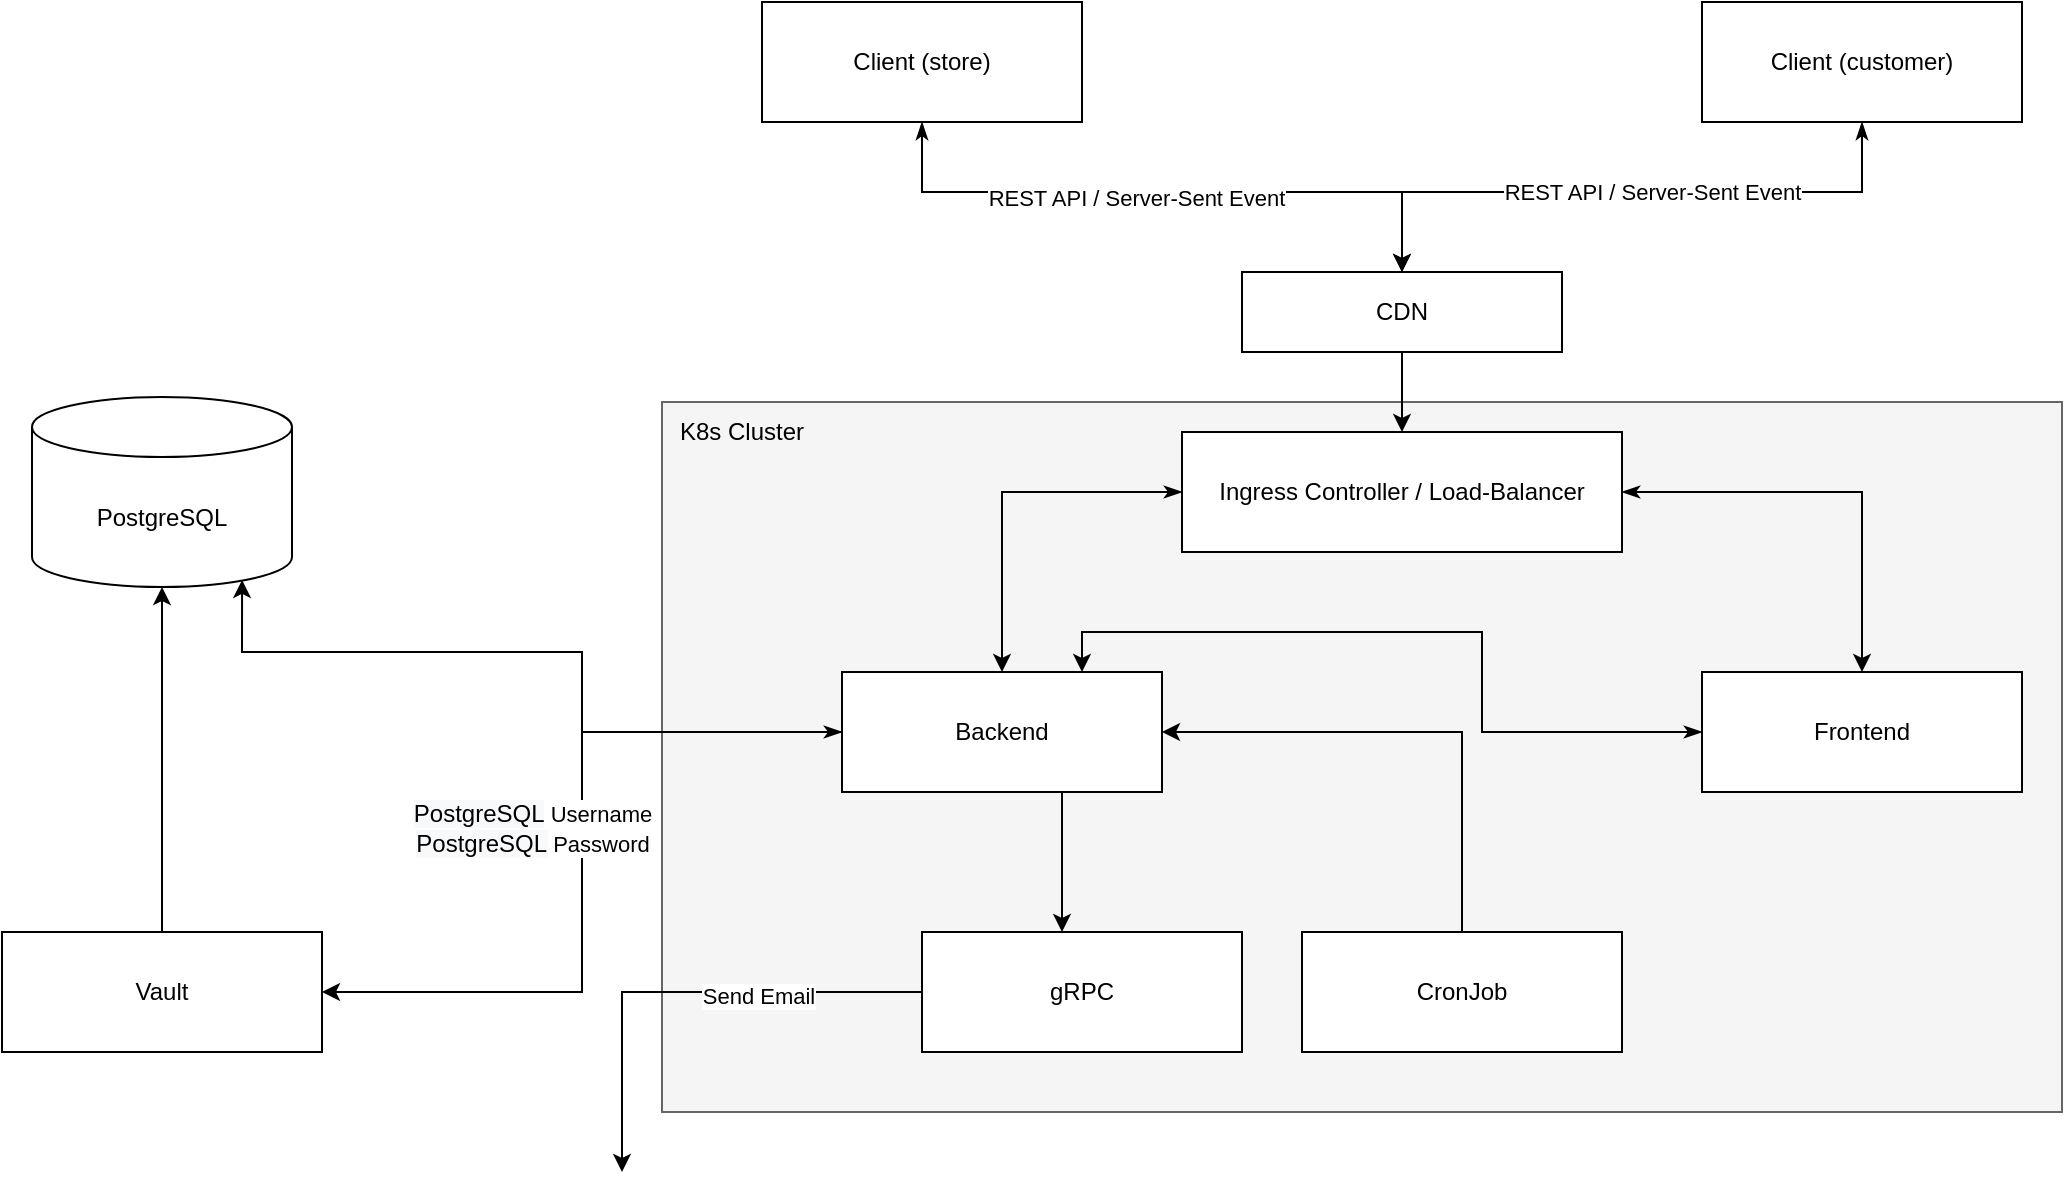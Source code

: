 <mxfile version="16.5.3" type="device"><diagram id="-48Sw4Ap0aiNk3PZ8tSn" name="Page-1"><mxGraphModel dx="1426" dy="830" grid="1" gridSize="10" guides="1" tooltips="1" connect="1" arrows="1" fold="1" page="1" pageScale="1" pageWidth="1169" pageHeight="827" math="0" shadow="0"><root><mxCell id="0"/><mxCell id="1" parent="0"/><mxCell id="ZiimvW08dFeXqqdVArBR-33" style="edgeStyle=orthogonalEdgeStyle;rounded=0;orthogonalLoop=1;jettySize=auto;html=1;startArrow=none;startFill=0;" parent="1" source="ZiimvW08dFeXqqdVArBR-2" target="ZiimvW08dFeXqqdVArBR-43" edge="1"><mxGeometry relative="1" as="geometry"><mxPoint x="110" y="390" as="targetPoint"/></mxGeometry></mxCell><mxCell id="ZiimvW08dFeXqqdVArBR-2" value="Vault" style="rounded=0;whiteSpace=wrap;html=1;" parent="1" vertex="1"><mxGeometry x="30" y="520" width="160" height="60" as="geometry"/></mxCell><mxCell id="ZiimvW08dFeXqqdVArBR-7" value="" style="rounded=0;whiteSpace=wrap;html=1;fillColor=#f5f5f5;strokeColor=#666666;fontColor=#333333;" parent="1" vertex="1"><mxGeometry x="360" y="255" width="700" height="355" as="geometry"/></mxCell><mxCell id="ZiimvW08dFeXqqdVArBR-15" style="edgeStyle=orthogonalEdgeStyle;rounded=0;orthogonalLoop=1;jettySize=auto;html=1;startArrow=classicThin;startFill=1;entryX=0.5;entryY=0;entryDx=0;entryDy=0;" parent="1" source="ZiimvW08dFeXqqdVArBR-8" target="OYmYCLnGs-Dg5J7Xof-M-1" edge="1"><mxGeometry relative="1" as="geometry"><Array as="points"><mxPoint x="490" y="150"/><mxPoint x="730" y="150"/></Array><mxPoint x="730" y="170" as="targetPoint"/></mxGeometry></mxCell><mxCell id="ZiimvW08dFeXqqdVArBR-19" value="REST API / Server-Sent Event" style="edgeLabel;html=1;align=center;verticalAlign=middle;resizable=0;points=[];" parent="ZiimvW08dFeXqqdVArBR-15" vertex="1" connectable="0"><mxGeometry x="-0.402" y="-3" relative="1" as="geometry"><mxPoint x="48" as="offset"/></mxGeometry></mxCell><mxCell id="ZiimvW08dFeXqqdVArBR-8" value="Client (store)" style="rounded=0;whiteSpace=wrap;html=1;" parent="1" vertex="1"><mxGeometry x="410" y="55" width="160" height="60" as="geometry"/></mxCell><mxCell id="ZiimvW08dFeXqqdVArBR-16" value="" style="edgeStyle=orthogonalEdgeStyle;rounded=0;orthogonalLoop=1;jettySize=auto;html=1;startArrow=classicThin;startFill=1;entryX=0.5;entryY=0;entryDx=0;entryDy=0;" parent="1" source="ZiimvW08dFeXqqdVArBR-9" target="OYmYCLnGs-Dg5J7Xof-M-1" edge="1"><mxGeometry relative="1" as="geometry"><Array as="points"><mxPoint x="960" y="150"/><mxPoint x="730" y="150"/></Array><mxPoint x="730" y="180" as="targetPoint"/></mxGeometry></mxCell><mxCell id="ZiimvW08dFeXqqdVArBR-20" value="REST API / Server-Sent Event" style="edgeLabel;html=1;align=center;verticalAlign=middle;resizable=0;points=[];" parent="ZiimvW08dFeXqqdVArBR-16" vertex="1" connectable="0"><mxGeometry x="0.022" relative="1" as="geometry"><mxPoint x="16" as="offset"/></mxGeometry></mxCell><mxCell id="ZiimvW08dFeXqqdVArBR-9" value="Client (customer)" style="rounded=0;whiteSpace=wrap;html=1;" parent="1" vertex="1"><mxGeometry x="880" y="55" width="160" height="60" as="geometry"/></mxCell><mxCell id="ZiimvW08dFeXqqdVArBR-24" style="edgeStyle=orthogonalEdgeStyle;rounded=0;orthogonalLoop=1;jettySize=auto;html=1;startArrow=classicThin;startFill=1;" parent="1" source="ZiimvW08dFeXqqdVArBR-6" target="ZiimvW08dFeXqqdVArBR-4" edge="1"><mxGeometry relative="1" as="geometry"/></mxCell><mxCell id="ZiimvW08dFeXqqdVArBR-25" style="edgeStyle=orthogonalEdgeStyle;rounded=0;orthogonalLoop=1;jettySize=auto;html=1;startArrow=classicThin;startFill=1;" parent="1" source="ZiimvW08dFeXqqdVArBR-6" target="ZiimvW08dFeXqqdVArBR-3" edge="1"><mxGeometry relative="1" as="geometry"/></mxCell><mxCell id="ZiimvW08dFeXqqdVArBR-6" value="Ingress Controller / Load-Balancer" style="rounded=0;whiteSpace=wrap;html=1;" parent="1" vertex="1"><mxGeometry x="620" y="270" width="220" height="60" as="geometry"/></mxCell><mxCell id="ZiimvW08dFeXqqdVArBR-12" value="K8s Cluster" style="text;html=1;strokeColor=none;fillColor=none;align=center;verticalAlign=middle;whiteSpace=wrap;rounded=0;" parent="1" vertex="1"><mxGeometry x="360" y="255" width="80" height="30" as="geometry"/></mxCell><mxCell id="ZiimvW08dFeXqqdVArBR-30" style="edgeStyle=orthogonalEdgeStyle;rounded=0;orthogonalLoop=1;jettySize=auto;html=1;entryX=0.75;entryY=0;entryDx=0;entryDy=0;startArrow=classicThin;startFill=1;" parent="1" source="ZiimvW08dFeXqqdVArBR-3" target="ZiimvW08dFeXqqdVArBR-4" edge="1"><mxGeometry relative="1" as="geometry"><Array as="points"><mxPoint x="770" y="420"/><mxPoint x="770" y="370"/><mxPoint x="570" y="370"/></Array></mxGeometry></mxCell><mxCell id="ZiimvW08dFeXqqdVArBR-3" value="Frontend" style="rounded=0;whiteSpace=wrap;html=1;" parent="1" vertex="1"><mxGeometry x="880" y="390" width="160" height="60" as="geometry"/></mxCell><mxCell id="ZiimvW08dFeXqqdVArBR-31" value="" style="edgeStyle=orthogonalEdgeStyle;rounded=0;orthogonalLoop=1;jettySize=auto;html=1;startArrow=none;startFill=0;" parent="1" source="ZiimvW08dFeXqqdVArBR-4" target="ZiimvW08dFeXqqdVArBR-5" edge="1"><mxGeometry relative="1" as="geometry"><Array as="points"><mxPoint x="560" y="470"/><mxPoint x="560" y="470"/></Array></mxGeometry></mxCell><mxCell id="ZiimvW08dFeXqqdVArBR-35" style="edgeStyle=orthogonalEdgeStyle;rounded=0;orthogonalLoop=1;jettySize=auto;html=1;entryX=1;entryY=0.5;entryDx=0;entryDy=0;startArrow=none;startFill=0;" parent="1" source="ZiimvW08dFeXqqdVArBR-4" target="ZiimvW08dFeXqqdVArBR-2" edge="1"><mxGeometry relative="1" as="geometry"/></mxCell><mxCell id="ZiimvW08dFeXqqdVArBR-38" value="&lt;span style=&quot;font-size: 12px ; background-color: rgb(248 , 249 , 250)&quot;&gt;PostgreSQL&lt;/span&gt;&amp;nbsp;Username&lt;br&gt;&lt;span style=&quot;font-size: 12px ; background-color: rgb(248 , 249 , 250)&quot;&gt;PostgreSQL&lt;/span&gt;&amp;nbsp;Password" style="edgeLabel;html=1;align=center;verticalAlign=middle;resizable=0;points=[];" parent="ZiimvW08dFeXqqdVArBR-35" vertex="1" connectable="0"><mxGeometry x="-0.087" y="1" relative="1" as="geometry"><mxPoint x="-26" as="offset"/></mxGeometry></mxCell><mxCell id="ZiimvW08dFeXqqdVArBR-44" style="edgeStyle=orthogonalEdgeStyle;rounded=0;orthogonalLoop=1;jettySize=auto;html=1;entryX=0.808;entryY=0.963;entryDx=0;entryDy=0;entryPerimeter=0;startArrow=classicThin;startFill=1;" parent="1" source="ZiimvW08dFeXqqdVArBR-4" target="ZiimvW08dFeXqqdVArBR-43" edge="1"><mxGeometry relative="1" as="geometry"><Array as="points"><mxPoint x="320" y="420"/><mxPoint x="320" y="380"/><mxPoint x="150" y="380"/></Array></mxGeometry></mxCell><mxCell id="ZiimvW08dFeXqqdVArBR-4" value="Backend" style="rounded=0;whiteSpace=wrap;html=1;" parent="1" vertex="1"><mxGeometry x="450" y="390" width="160" height="60" as="geometry"/></mxCell><mxCell id="ZiimvW08dFeXqqdVArBR-49" value="" style="edgeStyle=orthogonalEdgeStyle;rounded=0;orthogonalLoop=1;jettySize=auto;html=1;startArrow=none;startFill=0;" parent="1" source="ZiimvW08dFeXqqdVArBR-5" edge="1"><mxGeometry relative="1" as="geometry"><mxPoint x="340" y="640" as="targetPoint"/><Array as="points"><mxPoint x="340" y="550"/></Array></mxGeometry></mxCell><mxCell id="OYmYCLnGs-Dg5J7Xof-M-3" value="Send Email" style="edgeLabel;html=1;align=center;verticalAlign=middle;resizable=0;points=[];" vertex="1" connectable="0" parent="ZiimvW08dFeXqqdVArBR-49"><mxGeometry x="-0.317" y="2" relative="1" as="geometry"><mxPoint as="offset"/></mxGeometry></mxCell><mxCell id="ZiimvW08dFeXqqdVArBR-5" value="gRPC" style="rounded=0;whiteSpace=wrap;html=1;" parent="1" vertex="1"><mxGeometry x="490" y="520" width="160" height="60" as="geometry"/></mxCell><mxCell id="ZiimvW08dFeXqqdVArBR-29" style="edgeStyle=orthogonalEdgeStyle;rounded=0;orthogonalLoop=1;jettySize=auto;html=1;entryX=1;entryY=0.5;entryDx=0;entryDy=0;startArrow=none;startFill=0;" parent="1" source="ZiimvW08dFeXqqdVArBR-10" target="ZiimvW08dFeXqqdVArBR-4" edge="1"><mxGeometry relative="1" as="geometry"><Array as="points"><mxPoint x="760" y="420"/></Array></mxGeometry></mxCell><mxCell id="ZiimvW08dFeXqqdVArBR-10" value="CronJob" style="rounded=0;whiteSpace=wrap;html=1;" parent="1" vertex="1"><mxGeometry x="680" y="520" width="160" height="60" as="geometry"/></mxCell><mxCell id="ZiimvW08dFeXqqdVArBR-43" value="&lt;span&gt;PostgreSQL&lt;/span&gt;" style="shape=cylinder3;whiteSpace=wrap;html=1;boundedLbl=1;backgroundOutline=1;size=15;" parent="1" vertex="1"><mxGeometry x="45" y="252.5" width="130" height="95" as="geometry"/></mxCell><mxCell id="OYmYCLnGs-Dg5J7Xof-M-2" value="" style="edgeStyle=orthogonalEdgeStyle;rounded=0;orthogonalLoop=1;jettySize=auto;html=1;" edge="1" parent="1" source="OYmYCLnGs-Dg5J7Xof-M-1" target="ZiimvW08dFeXqqdVArBR-6"><mxGeometry relative="1" as="geometry"/></mxCell><mxCell id="OYmYCLnGs-Dg5J7Xof-M-1" value="CDN" style="rounded=0;whiteSpace=wrap;html=1;" vertex="1" parent="1"><mxGeometry x="650" y="190" width="160" height="40" as="geometry"/></mxCell></root></mxGraphModel></diagram></mxfile>